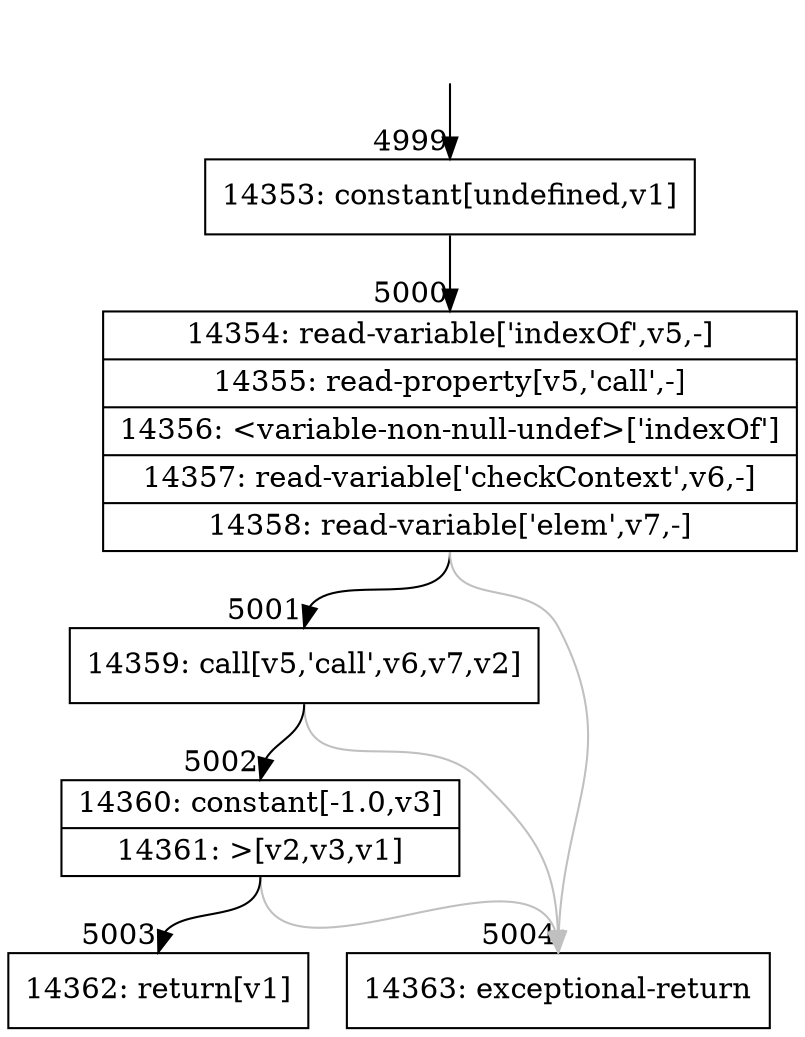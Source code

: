 digraph {
rankdir="TD"
BB_entry330[shape=none,label=""];
BB_entry330 -> BB4999 [tailport=s, headport=n, headlabel="    4999"]
BB4999 [shape=record label="{14353: constant[undefined,v1]}" ] 
BB4999 -> BB5000 [tailport=s, headport=n, headlabel="      5000"]
BB5000 [shape=record label="{14354: read-variable['indexOf',v5,-]|14355: read-property[v5,'call',-]|14356: \<variable-non-null-undef\>['indexOf']|14357: read-variable['checkContext',v6,-]|14358: read-variable['elem',v7,-]}" ] 
BB5000 -> BB5001 [tailport=s, headport=n, headlabel="      5001"]
BB5000 -> BB5004 [tailport=s, headport=n, color=gray, headlabel="      5004"]
BB5001 [shape=record label="{14359: call[v5,'call',v6,v7,v2]}" ] 
BB5001 -> BB5002 [tailport=s, headport=n, headlabel="      5002"]
BB5001 -> BB5004 [tailport=s, headport=n, color=gray]
BB5002 [shape=record label="{14360: constant[-1.0,v3]|14361: \>[v2,v3,v1]}" ] 
BB5002 -> BB5003 [tailport=s, headport=n, headlabel="      5003"]
BB5002 -> BB5004 [tailport=s, headport=n, color=gray]
BB5003 [shape=record label="{14362: return[v1]}" ] 
BB5004 [shape=record label="{14363: exceptional-return}" ] 
}
